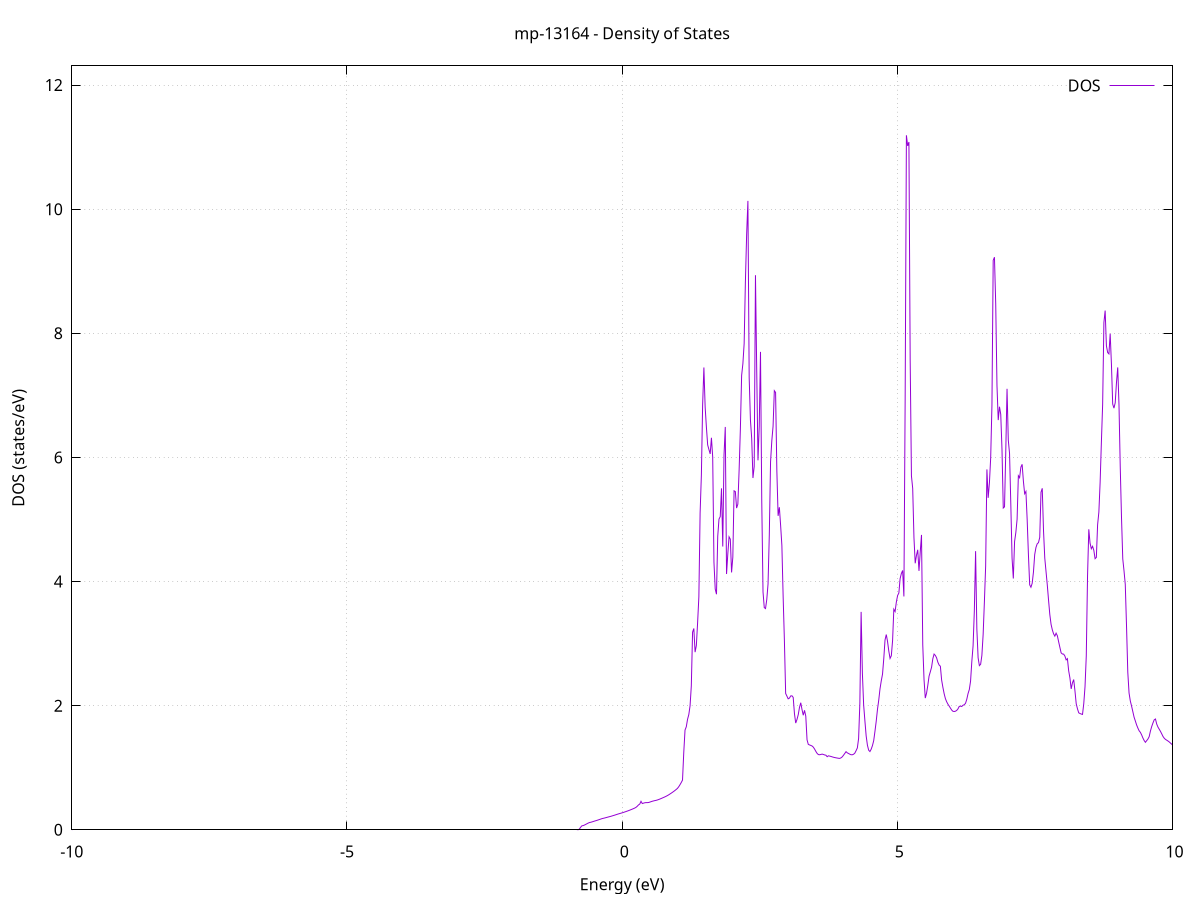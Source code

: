 set title 'mp-13164 - Density of States'
set xlabel 'Energy (eV)'
set ylabel 'DOS (states/eV)'
set grid
set xrange [-10:10]
set yrange [0:12.309]
set xzeroaxis lt -1
set terminal png size 800,600
set output 'mp-13164_dos_gnuplot.png'
plot '-' using 1:2 with lines title 'DOS'
-29.438000 0.000000
-29.415100 0.000000
-29.392300 0.000000
-29.369400 0.000000
-29.346500 0.000000
-29.323700 0.000000
-29.300800 0.000000
-29.278000 0.000000
-29.255100 0.000000
-29.232300 0.000000
-29.209400 0.000000
-29.186600 0.000000
-29.163700 0.000000
-29.140900 0.000000
-29.118000 0.000000
-29.095100 0.000000
-29.072300 0.000000
-29.049400 0.000000
-29.026600 0.000000
-29.003700 0.000000
-28.980900 0.000000
-28.958000 0.000000
-28.935200 0.000000
-28.912300 0.000000
-28.889400 0.000000
-28.866600 0.000000
-28.843700 0.000000
-28.820900 0.000000
-28.798000 0.000000
-28.775200 0.000000
-28.752300 0.000000
-28.729500 0.000000
-28.706600 0.000000
-28.683700 0.000000
-28.660900 0.000000
-28.638000 0.000000
-28.615200 0.000000
-28.592300 0.000000
-28.569500 0.000000
-28.546600 0.000000
-28.523800 0.000000
-28.500900 0.000000
-28.478000 0.000000
-28.455200 0.000000
-28.432300 0.000000
-28.409500 0.000000
-28.386600 0.000000
-28.363800 0.000000
-28.340900 0.000000
-28.318100 0.000000
-28.295200 0.000000
-28.272300 0.000000
-28.249500 0.000000
-28.226600 0.000000
-28.203800 0.000000
-28.180900 0.000000
-28.158100 0.000000
-28.135200 0.000000
-28.112400 0.000000
-28.089500 0.000000
-28.066600 0.000000
-28.043800 0.000000
-28.020900 0.000000
-27.998100 0.000000
-27.975200 0.000000
-27.952400 0.000000
-27.929500 0.000000
-27.906700 0.000000
-27.883800 0.000000
-27.860900 0.000000
-27.838100 0.000000
-27.815200 0.000000
-27.792400 0.000000
-27.769500 0.000000
-27.746700 0.000000
-27.723800 0.000000
-27.701000 0.000000
-27.678100 0.000000
-27.655200 0.000000
-27.632400 0.000000
-27.609500 0.000000
-27.586700 0.000000
-27.563800 0.000000
-27.541000 0.000000
-27.518100 0.000000
-27.495300 0.000000
-27.472400 0.000000
-27.449600 0.000000
-27.426700 0.000000
-27.403800 0.000000
-27.381000 0.000000
-27.358100 4.088600
-27.335300 46.273300
-27.312400 57.998500
-27.289600 26.003000
-27.266700 15.085900
-27.243900 6.874800
-27.221000 5.457600
-27.198100 6.112900
-27.175300 11.024800
-27.152400 17.614900
-27.129600 20.318000
-27.106700 17.181000
-27.083900 27.779500
-27.061000 16.282600
-27.038200 14.499600
-27.015300 14.375600
-26.992400 19.244100
-26.969600 45.046800
-26.946700 64.530800
-26.923900 52.424300
-26.901000 18.982600
-26.878200 0.000000
-26.855300 0.000000
-26.832500 0.000000
-26.809600 0.000000
-26.786700 0.000000
-26.763900 0.000000
-26.741000 0.000000
-26.718200 0.000000
-26.695300 0.000000
-26.672500 0.000000
-26.649600 0.000000
-26.626800 0.000000
-26.603900 0.000000
-26.581000 0.000000
-26.558200 0.000000
-26.535300 0.000000
-26.512500 0.000000
-26.489600 0.000000
-26.466800 0.000000
-26.443900 0.000000
-26.421100 0.000000
-26.398200 0.000000
-26.375300 0.000000
-26.352500 0.000000
-26.329600 0.000000
-26.306800 0.000000
-26.283900 0.000000
-26.261100 0.000000
-26.238200 0.000000
-26.215400 0.000000
-26.192500 0.000000
-26.169600 0.000000
-26.146800 0.000000
-26.123900 0.000000
-26.101100 0.000000
-26.078200 0.000000
-26.055400 0.000000
-26.032500 0.000000
-26.009700 0.000000
-25.986800 0.000000
-25.963900 0.000000
-25.941100 0.000000
-25.918200 0.000000
-25.895400 0.000000
-25.872500 0.000000
-25.849700 0.000000
-25.826800 0.000000
-25.804000 0.000000
-25.781100 0.000000
-25.758200 0.000000
-25.735400 0.000000
-25.712500 0.000000
-25.689700 0.000000
-25.666800 0.000000
-25.644000 0.000000
-25.621100 0.000000
-25.598300 0.000000
-25.575400 0.000000
-25.552600 0.000000
-25.529700 0.000000
-25.506800 0.000000
-25.484000 0.000000
-25.461100 0.000000
-25.438300 0.000000
-25.415400 0.000000
-25.392600 0.000000
-25.369700 0.000000
-25.346900 0.000000
-25.324000 0.000000
-25.301100 0.000000
-25.278300 0.000000
-25.255400 0.000000
-25.232600 0.000000
-25.209700 0.000000
-25.186900 0.000000
-25.164000 0.000000
-25.141200 0.000000
-25.118300 0.000000
-25.095400 0.000000
-25.072600 0.000000
-25.049700 0.000000
-25.026900 0.000000
-25.004000 0.000000
-24.981200 0.000000
-24.958300 0.000000
-24.935500 0.000000
-24.912600 0.000000
-24.889700 0.000000
-24.866900 0.000000
-24.844000 0.000000
-24.821200 0.000000
-24.798300 0.000000
-24.775500 0.000000
-24.752600 0.000000
-24.729800 0.000000
-24.706900 0.000000
-24.684000 0.000000
-24.661200 0.000000
-24.638300 0.000000
-24.615500 0.000000
-24.592600 0.000000
-24.569800 0.000000
-24.546900 0.000000
-24.524100 0.000000
-24.501200 0.000000
-24.478300 0.000000
-24.455500 0.000000
-24.432600 0.000000
-24.409800 0.000000
-24.386900 0.000000
-24.364100 0.000000
-24.341200 0.000000
-24.318400 0.000000
-24.295500 0.000000
-24.272600 0.000000
-24.249800 0.000000
-24.226900 0.000000
-24.204100 0.000000
-24.181200 0.000000
-24.158400 0.000000
-24.135500 0.000000
-24.112700 0.000000
-24.089800 0.000000
-24.066900 0.000000
-24.044100 0.000000
-24.021200 0.000000
-23.998400 0.000000
-23.975500 0.000000
-23.952700 0.000000
-23.929800 0.000000
-23.907000 0.000000
-23.884100 0.000000
-23.861300 0.000000
-23.838400 0.000000
-23.815500 0.000000
-23.792700 0.000000
-23.769800 0.000000
-23.747000 0.000000
-23.724100 0.000000
-23.701300 0.000000
-23.678400 0.000000
-23.655600 0.000000
-23.632700 0.000000
-23.609800 0.000000
-23.587000 0.000000
-23.564100 0.000000
-23.541300 0.000000
-23.518400 0.000000
-23.495600 0.000000
-23.472700 0.000000
-23.449900 0.000000
-23.427000 0.000000
-23.404100 0.000000
-23.381300 0.000000
-23.358400 0.000000
-23.335600 0.000000
-23.312700 0.000000
-23.289900 0.000000
-23.267000 0.000000
-23.244200 0.000000
-23.221300 0.000000
-23.198400 0.000000
-23.175600 0.000000
-23.152700 0.000000
-23.129900 0.000000
-23.107000 0.000000
-23.084200 0.000000
-23.061300 0.000000
-23.038500 0.000000
-23.015600 0.000000
-22.992700 0.000000
-22.969900 0.000000
-22.947000 0.000000
-22.924200 0.000000
-22.901300 0.000000
-22.878500 0.000000
-22.855600 0.000000
-22.832800 0.000000
-22.809900 0.000000
-22.787000 0.000000
-22.764200 0.000000
-22.741300 0.000000
-22.718500 0.000000
-22.695600 0.000000
-22.672800 0.000000
-22.649900 0.000000
-22.627100 0.000000
-22.604200 0.000000
-22.581300 0.000000
-22.558500 0.000000
-22.535600 0.000000
-22.512800 0.000000
-22.489900 0.000000
-22.467100 0.000000
-22.444200 0.000000
-22.421400 0.000000
-22.398500 0.000000
-22.375600 0.000000
-22.352800 0.000000
-22.329900 0.000000
-22.307100 0.000000
-22.284200 0.000000
-22.261400 0.000000
-22.238500 0.000000
-22.215700 0.000000
-22.192800 0.000000
-22.170000 0.000000
-22.147100 0.000000
-22.124200 0.000000
-22.101400 0.000000
-22.078500 0.000000
-22.055700 0.000000
-22.032800 0.000000
-22.010000 0.000000
-21.987100 0.000000
-21.964300 0.000000
-21.941400 0.000000
-21.918500 0.000000
-21.895700 0.000000
-21.872800 0.000000
-21.850000 0.000000
-21.827100 0.000000
-21.804300 0.000000
-21.781400 0.000000
-21.758600 0.000000
-21.735700 0.000000
-21.712800 0.000000
-21.690000 0.000000
-21.667100 0.000000
-21.644300 0.000000
-21.621400 0.000000
-21.598600 0.000000
-21.575700 0.000000
-21.552900 0.000000
-21.530000 0.000000
-21.507100 0.000000
-21.484300 0.000000
-21.461400 0.000000
-21.438600 0.000000
-21.415700 0.000000
-21.392900 0.000000
-21.370000 0.000000
-21.347200 0.000000
-21.324300 0.000000
-21.301400 0.000000
-21.278600 0.000000
-21.255700 0.000000
-21.232900 0.000000
-21.210000 0.000000
-21.187200 0.000000
-21.164300 0.000000
-21.141500 0.000000
-21.118600 0.000000
-21.095700 0.000000
-21.072900 0.000000
-21.050000 0.000000
-21.027200 0.000000
-21.004300 0.000000
-20.981500 0.000000
-20.958600 0.000000
-20.935800 0.000000
-20.912900 0.000000
-20.890000 0.000000
-20.867200 0.000000
-20.844300 0.000000
-20.821500 0.000000
-20.798600 0.000000
-20.775800 0.000000
-20.752900 0.000000
-20.730100 0.000000
-20.707200 0.000000
-20.684300 0.000000
-20.661500 0.000000
-20.638600 0.000000
-20.615800 0.000000
-20.592900 0.000000
-20.570100 0.000000
-20.547200 0.000000
-20.524400 0.000000
-20.501500 0.000000
-20.478700 0.000000
-20.455800 0.000000
-20.432900 0.000000
-20.410100 0.000000
-20.387200 0.000000
-20.364400 0.000000
-20.341500 0.000000
-20.318700 0.000000
-20.295800 0.000000
-20.273000 0.000000
-20.250100 0.000000
-20.227200 0.000000
-20.204400 0.000000
-20.181500 0.000000
-20.158700 0.000000
-20.135800 0.000000
-20.113000 0.000000
-20.090100 0.000000
-20.067300 0.000000
-20.044400 0.000000
-20.021500 0.000000
-19.998700 0.000000
-19.975800 0.000000
-19.953000 0.000000
-19.930100 0.000000
-19.907300 0.000000
-19.884400 0.000000
-19.861600 0.000000
-19.838700 0.000000
-19.815800 0.000000
-19.793000 0.000000
-19.770100 0.000000
-19.747300 0.000000
-19.724400 0.000000
-19.701600 0.000000
-19.678700 0.000000
-19.655900 0.000000
-19.633000 0.000000
-19.610100 0.000000
-19.587300 0.000000
-19.564400 0.000000
-19.541600 0.000000
-19.518700 0.000000
-19.495900 0.000000
-19.473000 0.000000
-19.450200 0.000000
-19.427300 0.000000
-19.404400 0.000000
-19.381600 0.000000
-19.358700 0.000000
-19.335900 0.000000
-19.313000 0.000000
-19.290200 0.000000
-19.267300 0.000000
-19.244500 0.000000
-19.221600 0.000000
-19.198700 0.000000
-19.175900 0.000000
-19.153000 0.000000
-19.130200 0.000000
-19.107300 0.000000
-19.084500 0.000000
-19.061600 0.000000
-19.038800 0.000000
-19.015900 0.000000
-18.993000 0.000000
-18.970200 0.000000
-18.947300 0.000000
-18.924500 0.000000
-18.901600 0.000000
-18.878800 0.000000
-18.855900 0.000000
-18.833100 0.000000
-18.810200 0.000000
-18.787300 0.000000
-18.764500 0.000000
-18.741600 0.000000
-18.718800 0.000000
-18.695900 0.000000
-18.673100 0.000000
-18.650200 0.000000
-18.627400 0.000000
-18.604500 0.000000
-18.581700 0.000000
-18.558800 0.000000
-18.535900 0.000000
-18.513100 0.000000
-18.490200 0.000000
-18.467400 0.000000
-18.444500 0.000000
-18.421700 0.000000
-18.398800 0.000000
-18.376000 0.000000
-18.353100 0.000000
-18.330200 0.000000
-18.307400 0.000000
-18.284500 0.000000
-18.261700 0.000000
-18.238800 0.000000
-18.216000 0.000000
-18.193100 0.000000
-18.170300 0.000000
-18.147400 0.000000
-18.124500 0.000000
-18.101700 0.000000
-18.078800 0.000000
-18.056000 0.000000
-18.033100 0.000000
-18.010300 0.000000
-17.987400 0.000000
-17.964600 0.000000
-17.941700 0.000000
-17.918800 0.000000
-17.896000 0.000000
-17.873100 0.000000
-17.850300 0.000000
-17.827400 0.000000
-17.804600 0.000000
-17.781700 0.000000
-17.758900 0.000000
-17.736000 0.000000
-17.713100 0.000000
-17.690300 0.000000
-17.667400 0.000000
-17.644600 0.000000
-17.621700 0.000000
-17.598900 0.000000
-17.576000 0.000000
-17.553200 0.000000
-17.530300 0.000000
-17.507400 0.000000
-17.484600 0.000000
-17.461700 0.000000
-17.438900 0.000000
-17.416000 0.000000
-17.393200 0.000000
-17.370300 0.000000
-17.347500 0.000000
-17.324600 0.000000
-17.301700 0.000000
-17.278900 0.000000
-17.256000 0.000000
-17.233200 0.000000
-17.210300 0.000000
-17.187500 0.000000
-17.164600 0.000000
-17.141800 0.000000
-17.118900 0.000000
-17.096000 0.000000
-17.073200 0.000000
-17.050300 0.000000
-17.027500 0.000000
-17.004600 0.000000
-16.981800 0.000000
-16.958900 0.000000
-16.936100 0.000000
-16.913200 0.000000
-16.890400 0.000000
-16.867500 0.000000
-16.844600 0.000000
-16.821800 0.000000
-16.798900 0.000000
-16.776100 0.000000
-16.753200 0.000000
-16.730400 0.000000
-16.707500 0.000000
-16.684700 0.000000
-16.661800 0.000000
-16.638900 0.000000
-16.616100 0.000000
-16.593200 0.000000
-16.570400 0.000000
-16.547500 0.000000
-16.524700 0.000000
-16.501800 0.000000
-16.479000 0.000000
-16.456100 0.000000
-16.433200 0.000000
-16.410400 0.000000
-16.387500 0.000000
-16.364700 0.000000
-16.341800 0.000000
-16.319000 0.000000
-16.296100 0.000000
-16.273300 0.000000
-16.250400 0.000000
-16.227500 0.000000
-16.204700 0.000000
-16.181800 0.000000
-16.159000 0.000000
-16.136100 0.000000
-16.113300 0.000000
-16.090400 0.000000
-16.067600 0.000000
-16.044700 0.000000
-16.021800 0.000000
-15.999000 0.000000
-15.976100 0.000000
-15.953300 0.000000
-15.930400 0.000000
-15.907600 0.000000
-15.884700 0.000000
-15.861900 0.000000
-15.839000 0.000000
-15.816100 0.000000
-15.793300 0.000000
-15.770400 0.000000
-15.747600 0.000000
-15.724700 0.000000
-15.701900 0.000000
-15.679000 0.000000
-15.656200 0.000000
-15.633300 0.000000
-15.610400 0.000000
-15.587600 0.000000
-15.564700 0.000000
-15.541900 0.000000
-15.519000 0.000000
-15.496200 0.000000
-15.473300 0.000000
-15.450500 0.000000
-15.427600 0.000000
-15.404700 0.000000
-15.381900 0.000000
-15.359000 0.000000
-15.336200 0.000000
-15.313300 0.000000
-15.290500 0.000000
-15.267600 0.000000
-15.244800 0.000000
-15.221900 0.000000
-15.199100 0.000000
-15.176200 0.000000
-15.153300 0.000000
-15.130500 0.000000
-15.107600 0.000000
-15.084800 0.000000
-15.061900 0.000000
-15.039100 0.000000
-15.016200 0.000000
-14.993400 0.000000
-14.970500 0.000000
-14.947600 0.000000
-14.924800 0.000000
-14.901900 0.000000
-14.879100 0.000000
-14.856200 0.000000
-14.833400 0.000000
-14.810500 0.000000
-14.787700 0.000000
-14.764800 0.000000
-14.741900 0.000000
-14.719100 0.000000
-14.696200 0.000000
-14.673400 0.000000
-14.650500 0.000000
-14.627700 0.000000
-14.604800 0.000000
-14.582000 0.000000
-14.559100 0.000000
-14.536200 0.000000
-14.513400 0.000000
-14.490500 0.000000
-14.467700 0.000000
-14.444800 0.000000
-14.422000 0.000000
-14.399100 0.000000
-14.376300 0.000000
-14.353400 0.000000
-14.330500 0.000000
-14.307700 0.000000
-14.284800 0.000000
-14.262000 0.000000
-14.239100 0.000000
-14.216300 0.000000
-14.193400 0.000000
-14.170600 0.000000
-14.147700 0.000000
-14.124800 0.000000
-14.102000 0.000000
-14.079100 0.000000
-14.056300 0.000000
-14.033400 0.000000
-14.010600 0.000000
-13.987700 0.000000
-13.964900 0.000000
-13.942000 0.000000
-13.919100 0.000000
-13.896300 0.000000
-13.873400 0.000000
-13.850600 0.000000
-13.827700 0.000000
-13.804900 0.000000
-13.782000 0.000000
-13.759200 0.000000
-13.736300 0.000000
-13.713400 0.000000
-13.690600 0.000000
-13.667700 0.000000
-13.644900 0.000000
-13.622000 0.000000
-13.599200 0.000000
-13.576300 0.000000
-13.553500 0.000000
-13.530600 0.000000
-13.507700 0.000000
-13.484900 0.000000
-13.462000 0.000000
-13.439200 0.000000
-13.416300 0.000000
-13.393500 0.000000
-13.370600 0.000000
-13.347800 0.000000
-13.324900 0.000000
-13.302100 0.000000
-13.279200 0.000000
-13.256300 0.000000
-13.233500 0.000000
-13.210600 0.000000
-13.187800 0.000000
-13.164900 0.000000
-13.142100 0.000000
-13.119200 0.000000
-13.096400 0.000000
-13.073500 0.000000
-13.050600 0.000000
-13.027800 0.000000
-13.004900 0.000000
-12.982100 0.000000
-12.959200 0.000000
-12.936400 0.000000
-12.913500 0.000000
-12.890700 0.000000
-12.867800 0.000000
-12.844900 0.000000
-12.822100 0.000000
-12.799200 0.000000
-12.776400 0.000000
-12.753500 0.000000
-12.730700 0.000000
-12.707800 0.000000
-12.685000 0.000000
-12.662100 0.000000
-12.639200 0.000000
-12.616400 0.000000
-12.593500 0.000000
-12.570700 0.000000
-12.547800 0.000000
-12.525000 0.000000
-12.502100 0.000000
-12.479300 0.000000
-12.456400 0.000000
-12.433500 0.000000
-12.410700 0.000000
-12.387800 0.000000
-12.365000 0.000000
-12.342100 0.000000
-12.319300 0.000000
-12.296400 0.000000
-12.273600 0.000000
-12.250700 0.000000
-12.227800 0.000000
-12.205000 0.000000
-12.182100 0.000000
-12.159300 0.000000
-12.136400 0.000000
-12.113600 0.000000
-12.090700 0.000000
-12.067900 0.000000
-12.045000 0.000000
-12.022100 0.000000
-11.999300 0.000000
-11.976400 0.000000
-11.953600 0.000000
-11.930700 0.000000
-11.907900 0.000000
-11.885000 0.000000
-11.862200 0.000000
-11.839300 0.000000
-11.816400 0.000000
-11.793600 0.000000
-11.770700 0.000000
-11.747900 0.000000
-11.725000 0.000000
-11.702200 0.000000
-11.679300 0.000000
-11.656500 0.000000
-11.633600 0.000000
-11.610800 0.000000
-11.587900 0.000000
-11.565000 0.000000
-11.542200 0.000000
-11.519300 0.000000
-11.496500 0.000000
-11.473600 0.000000
-11.450800 0.000000
-11.427900 0.000000
-11.405100 0.000000
-11.382200 0.000000
-11.359300 0.000000
-11.336500 0.000000
-11.313600 0.000000
-11.290800 0.000000
-11.267900 0.000000
-11.245100 0.000000
-11.222200 0.000000
-11.199400 0.000000
-11.176500 0.000000
-11.153600 0.000000
-11.130800 0.000000
-11.107900 0.000000
-11.085100 0.000000
-11.062200 0.000000
-11.039400 0.000000
-11.016500 0.000000
-10.993700 0.000000
-10.970800 0.000000
-10.947900 0.000000
-10.925100 0.000000
-10.902200 0.000000
-10.879400 0.000000
-10.856500 0.000000
-10.833700 0.000000
-10.810800 0.000000
-10.788000 0.000000
-10.765100 0.000000
-10.742200 0.000000
-10.719400 0.000000
-10.696500 0.000000
-10.673700 0.000000
-10.650800 0.000000
-10.628000 0.000000
-10.605100 0.000000
-10.582300 0.000000
-10.559400 0.000000
-10.536500 0.000000
-10.513700 0.000000
-10.490800 0.000000
-10.468000 0.000000
-10.445100 0.000000
-10.422300 0.000000
-10.399400 0.000000
-10.376600 0.000000
-10.353700 0.000000
-10.330800 0.000000
-10.308000 0.000000
-10.285100 0.000000
-10.262300 0.000000
-10.239400 0.000000
-10.216600 0.000000
-10.193700 0.000000
-10.170900 0.000000
-10.148000 0.000000
-10.125100 0.000000
-10.102300 0.000000
-10.079400 0.000000
-10.056600 0.000000
-10.033700 0.000000
-10.010900 0.000000
-9.988000 0.000000
-9.965200 0.000000
-9.942300 0.000000
-9.919500 0.000000
-9.896600 0.000000
-9.873700 0.000000
-9.850900 0.000000
-9.828000 0.000000
-9.805200 0.000000
-9.782300 0.000000
-9.759500 0.000000
-9.736600 0.000000
-9.713800 0.000000
-9.690900 0.000000
-9.668000 0.000000
-9.645200 0.000000
-9.622300 0.000000
-9.599500 0.000000
-9.576600 0.000000
-9.553800 0.000000
-9.530900 0.000000
-9.508100 0.000000
-9.485200 0.000000
-9.462300 0.000000
-9.439500 0.000000
-9.416600 0.000000
-9.393800 0.000000
-9.370900 0.000000
-9.348100 0.000000
-9.325200 0.000000
-9.302400 0.000000
-9.279500 0.000000
-9.256600 0.000000
-9.233800 0.000000
-9.210900 0.000000
-9.188100 0.000000
-9.165200 0.000000
-9.142400 0.000000
-9.119500 0.000000
-9.096700 0.000000
-9.073800 0.000000
-9.050900 0.000000
-9.028100 0.000000
-9.005200 0.000000
-8.982400 0.000000
-8.959500 0.000000
-8.936700 0.000000
-8.913800 0.000000
-8.891000 0.000000
-8.868100 0.000000
-8.845200 0.000000
-8.822400 0.000000
-8.799500 0.000000
-8.776700 0.000000
-8.753800 0.000000
-8.731000 0.000000
-8.708100 0.000000
-8.685300 0.000000
-8.662400 0.000000
-8.639500 0.000000
-8.616700 0.000000
-8.593800 0.000000
-8.571000 0.000000
-8.548100 0.000000
-8.525300 0.000000
-8.502400 0.000000
-8.479600 0.000000
-8.456700 0.000000
-8.433800 0.000000
-8.411000 0.000000
-8.388100 0.000000
-8.365300 0.000000
-8.342400 0.000000
-8.319600 0.000000
-8.296700 0.000000
-8.273900 0.000000
-8.251000 0.000000
-8.228200 0.000000
-8.205300 0.000000
-8.182400 0.000000
-8.159600 0.000000
-8.136700 0.000000
-8.113900 0.000000
-8.091000 0.000000
-8.068200 0.000000
-8.045300 0.000000
-8.022500 0.000000
-7.999600 0.000000
-7.976700 0.000000
-7.953900 0.000000
-7.931000 0.000000
-7.908200 0.000000
-7.885300 0.000000
-7.862500 0.000000
-7.839600 0.000000
-7.816800 0.000000
-7.793900 0.000000
-7.771000 0.000000
-7.748200 0.000000
-7.725300 0.000000
-7.702500 0.000000
-7.679600 0.000000
-7.656800 0.000000
-7.633900 0.000000
-7.611100 0.000000
-7.588200 0.000000
-7.565300 0.000000
-7.542500 0.000000
-7.519600 0.000000
-7.496800 0.000000
-7.473900 0.000000
-7.451100 0.000000
-7.428200 0.000000
-7.405400 0.000000
-7.382500 0.000000
-7.359600 0.000000
-7.336800 0.000000
-7.313900 0.000000
-7.291100 0.000000
-7.268200 0.000000
-7.245400 0.000000
-7.222500 0.000000
-7.199700 0.000000
-7.176800 0.000000
-7.153900 0.000000
-7.131100 0.000000
-7.108200 0.000000
-7.085400 0.000000
-7.062500 0.000000
-7.039700 0.000000
-7.016800 0.000000
-6.994000 0.000000
-6.971100 0.000000
-6.948200 0.000000
-6.925400 0.000000
-6.902500 0.000000
-6.879700 0.000000
-6.856800 0.000000
-6.834000 0.000000
-6.811100 0.000000
-6.788300 0.000000
-6.765400 0.000000
-6.742500 0.000000
-6.719700 0.000000
-6.696800 0.000000
-6.674000 0.000000
-6.651100 0.000000
-6.628300 0.000000
-6.605400 0.000000
-6.582600 0.000000
-6.559700 0.000000
-6.536800 0.000000
-6.514000 0.000000
-6.491100 0.000000
-6.468300 0.000000
-6.445400 0.000000
-6.422600 0.000000
-6.399700 0.000000
-6.376900 0.000000
-6.354000 0.000000
-6.331200 0.000000
-6.308300 0.000000
-6.285400 0.000000
-6.262600 0.000000
-6.239700 0.000000
-6.216900 0.000000
-6.194000 0.000000
-6.171200 0.000000
-6.148300 0.000000
-6.125500 0.000000
-6.102600 0.000000
-6.079700 0.000000
-6.056900 0.000000
-6.034000 0.000000
-6.011200 0.000000
-5.988300 0.000000
-5.965500 0.000000
-5.942600 0.000000
-5.919800 0.000000
-5.896900 0.000000
-5.874000 0.000000
-5.851200 0.000000
-5.828300 0.000000
-5.805500 0.000000
-5.782600 0.000000
-5.759800 0.000000
-5.736900 0.000000
-5.714100 0.000000
-5.691200 0.000000
-5.668300 0.000000
-5.645500 0.000000
-5.622600 0.000000
-5.599800 0.000000
-5.576900 0.000000
-5.554100 0.000000
-5.531200 0.000000
-5.508400 0.000000
-5.485500 0.000000
-5.462600 0.000000
-5.439800 0.000000
-5.416900 0.000000
-5.394100 0.000000
-5.371200 0.000000
-5.348400 0.000000
-5.325500 0.000000
-5.302700 0.000000
-5.279800 0.000000
-5.256900 0.000000
-5.234100 0.000000
-5.211200 0.000000
-5.188400 0.000000
-5.165500 0.000000
-5.142700 0.000000
-5.119800 0.000000
-5.097000 0.000000
-5.074100 0.000000
-5.051200 0.000000
-5.028400 0.000000
-5.005500 0.000000
-4.982700 0.000000
-4.959800 0.000000
-4.937000 0.000000
-4.914100 0.000000
-4.891300 0.000000
-4.868400 0.000000
-4.845500 0.000000
-4.822700 0.000000
-4.799800 0.000000
-4.777000 0.000000
-4.754100 0.000000
-4.731300 0.000000
-4.708400 0.000000
-4.685600 0.000000
-4.662700 0.000000
-4.639900 0.000000
-4.617000 0.000000
-4.594100 0.000000
-4.571300 0.000000
-4.548400 0.000000
-4.525600 0.000000
-4.502700 0.000000
-4.479900 0.000000
-4.457000 0.000000
-4.434200 0.000000
-4.411300 0.000000
-4.388400 0.000000
-4.365600 0.000000
-4.342700 0.000000
-4.319900 0.000000
-4.297000 0.000000
-4.274200 0.000000
-4.251300 0.000000
-4.228500 0.000000
-4.205600 0.000000
-4.182700 0.000000
-4.159900 0.000000
-4.137000 0.000000
-4.114200 0.000000
-4.091300 0.000000
-4.068500 0.000000
-4.045600 0.000000
-4.022800 0.000000
-3.999900 0.000000
-3.977000 0.000000
-3.954200 0.000000
-3.931300 0.000000
-3.908500 0.000000
-3.885600 0.000000
-3.862800 0.000000
-3.839900 0.000000
-3.817100 0.000000
-3.794200 0.000000
-3.771300 0.000000
-3.748500 0.000000
-3.725600 0.000000
-3.702800 0.000000
-3.679900 0.000000
-3.657100 0.000000
-3.634200 0.000000
-3.611400 0.000000
-3.588500 0.000000
-3.565600 0.000000
-3.542800 0.000000
-3.519900 0.000000
-3.497100 0.000000
-3.474200 0.000000
-3.451400 0.000000
-3.428500 0.000000
-3.405700 0.000000
-3.382800 0.000000
-3.359900 0.000000
-3.337100 0.000000
-3.314200 0.000000
-3.291400 0.000000
-3.268500 0.000000
-3.245700 0.000000
-3.222800 0.000000
-3.200000 0.000000
-3.177100 0.000000
-3.154200 0.000000
-3.131400 0.000000
-3.108500 0.000000
-3.085700 0.000000
-3.062800 0.000000
-3.040000 0.000000
-3.017100 0.000000
-2.994300 0.000000
-2.971400 0.000000
-2.948600 0.000000
-2.925700 0.000000
-2.902800 0.000000
-2.880000 0.000000
-2.857100 0.000000
-2.834300 0.000000
-2.811400 0.000000
-2.788600 0.000000
-2.765700 0.000000
-2.742900 0.000000
-2.720000 0.000000
-2.697100 0.000000
-2.674300 0.000000
-2.651400 0.000000
-2.628600 0.000000
-2.605700 0.000000
-2.582900 0.000000
-2.560000 0.000000
-2.537200 0.000000
-2.514300 0.000000
-2.491400 0.000000
-2.468600 0.000000
-2.445700 0.000000
-2.422900 0.000000
-2.400000 0.000000
-2.377200 0.000000
-2.354300 0.000000
-2.331500 0.000000
-2.308600 0.000000
-2.285700 0.000000
-2.262900 0.000000
-2.240000 0.000000
-2.217200 0.000000
-2.194300 0.000000
-2.171500 0.000000
-2.148600 0.000000
-2.125800 0.000000
-2.102900 0.000000
-2.080000 0.000000
-2.057200 0.000000
-2.034300 0.000000
-2.011500 0.000000
-1.988600 0.000000
-1.965800 0.000000
-1.942900 0.000000
-1.920100 0.000000
-1.897200 0.000000
-1.874300 0.000000
-1.851500 0.000000
-1.828600 0.000000
-1.805800 0.000000
-1.782900 0.000000
-1.760100 0.000000
-1.737200 0.000000
-1.714400 0.000000
-1.691500 0.000000
-1.668600 0.000000
-1.645800 0.000000
-1.622900 0.000000
-1.600100 0.000000
-1.577200 0.000000
-1.554400 0.000000
-1.531500 0.000000
-1.508700 0.000000
-1.485800 0.000000
-1.462900 0.000000
-1.440100 0.000000
-1.417200 0.000000
-1.394400 0.000000
-1.371500 0.000000
-1.348700 0.000000
-1.325800 0.000000
-1.303000 0.000000
-1.280100 0.000000
-1.257300 0.000000
-1.234400 0.000000
-1.211500 0.000000
-1.188700 0.000000
-1.165800 0.000000
-1.143000 0.000000
-1.120100 0.000000
-1.097300 0.000000
-1.074400 0.000000
-1.051600 0.000000
-1.028700 0.000000
-1.005800 0.000000
-0.983000 0.000000
-0.960100 0.000000
-0.937300 0.000000
-0.914400 0.000000
-0.891600 0.000000
-0.868700 0.000000
-0.845900 0.000000
-0.823000 0.000000
-0.800100 0.000200
-0.777300 0.011700
-0.754400 0.040500
-0.731600 0.063600
-0.708700 0.067400
-0.685900 0.075700
-0.663000 0.086300
-0.640200 0.097000
-0.617300 0.107700
-0.594400 0.116600
-0.571600 0.120600
-0.548700 0.126600
-0.525900 0.133000
-0.503000 0.139600
-0.480200 0.145700
-0.457300 0.152000
-0.434500 0.158700
-0.411600 0.165500
-0.388700 0.172700
-0.365900 0.179600
-0.343000 0.184600
-0.320200 0.189500
-0.297300 0.194900
-0.274500 0.200600
-0.251600 0.206000
-0.228800 0.211400
-0.205900 0.216700
-0.183000 0.222900
-0.160200 0.229100
-0.137300 0.235400
-0.114500 0.242000
-0.091600 0.248700
-0.068800 0.255300
-0.045900 0.261200
-0.023100 0.266900
-0.000200 0.273100
0.022700 0.279500
0.045500 0.286300
0.068400 0.293300
0.091200 0.300500
0.114100 0.308000
0.136900 0.315700
0.159800 0.323800
0.182600 0.332100
0.205500 0.340800
0.228400 0.349800
0.251200 0.361200
0.274100 0.378500
0.296900 0.400200
0.319800 0.413800
0.342600 0.458800
0.365500 0.423200
0.388300 0.429200
0.411200 0.435100
0.434100 0.438000
0.456900 0.437500
0.479800 0.439500
0.502600 0.445900
0.525500 0.453100
0.548300 0.459700
0.571200 0.465100
0.594000 0.470100
0.616900 0.474100
0.639700 0.480100
0.662600 0.487200
0.685500 0.495000
0.708300 0.503700
0.731200 0.512500
0.754000 0.521400
0.776900 0.530400
0.799700 0.540200
0.822600 0.551100
0.845400 0.562800
0.868300 0.576200
0.891200 0.589600
0.914000 0.603600
0.936900 0.618000
0.959700 0.633400
0.982600 0.649800
1.005400 0.667300
1.028300 0.693800
1.051100 0.726000
1.074000 0.761500
1.096900 0.800500
1.119700 1.247200
1.142600 1.606600
1.165400 1.659300
1.188300 1.779700
1.211100 1.855700
1.234000 1.996500
1.256800 2.317000
1.279700 3.184600
1.302600 3.243600
1.325400 2.862400
1.348300 2.966800
1.371100 3.335400
1.394000 3.752100
1.416800 5.106200
1.439700 5.714100
1.462500 6.847300
1.485400 7.449100
1.508300 6.811400
1.531100 6.485200
1.554000 6.201400
1.576800 6.127200
1.599700 6.056400
1.622500 6.316600
1.645400 6.005700
1.668200 4.311900
1.691100 3.879300
1.714000 3.795300
1.736800 4.729100
1.759700 5.005900
1.782500 5.046300
1.805400 5.501100
1.828200 4.563900
1.851100 6.040800
1.873900 6.490700
1.896800 4.121200
1.919700 4.443600
1.942500 4.720700
1.965400 4.682900
1.988200 4.146800
2.011100 4.392700
2.033900 5.462200
2.056800 5.449500
2.079600 5.183700
2.102500 5.247500
2.125400 5.794300
2.148200 6.456300
2.171100 7.321100
2.193900 7.510300
2.216800 7.833100
2.239600 8.829100
2.262500 9.602900
2.285300 10.133700
2.308200 7.286300
2.331000 6.602100
2.353900 6.306500
2.376800 5.668300
2.399600 5.854500
2.422500 8.935600
2.445300 7.398800
2.468200 5.952800
2.491000 6.502000
2.513900 7.701100
2.536700 5.299900
2.559600 3.832800
2.582500 3.579400
2.605300 3.564500
2.628200 3.712300
2.651000 3.961200
2.673900 4.750800
2.696700 5.929500
2.719600 6.269700
2.742400 6.502200
2.765300 7.075300
2.788200 7.046500
2.811000 5.787600
2.833900 5.058400
2.856700 5.196800
2.879600 4.903400
2.902400 4.580300
2.925300 3.760400
2.948100 3.052500
2.971000 2.196500
2.993900 2.153700
3.016700 2.109900
3.039600 2.121600
3.062400 2.156400
3.085300 2.158700
3.108100 2.133000
3.131000 1.869200
3.153800 1.719400
3.176700 1.777400
3.199600 1.854100
3.222400 1.972100
3.245300 2.047000
3.268100 1.937500
3.291000 1.845400
3.313800 1.925000
3.336700 1.830200
3.359500 1.449800
3.382400 1.376200
3.405300 1.366700
3.428100 1.359200
3.451000 1.350000
3.473800 1.331600
3.496700 1.300200
3.519500 1.263000
3.542400 1.230900
3.565200 1.211900
3.588100 1.208900
3.611000 1.213700
3.633800 1.219400
3.656700 1.213400
3.679500 1.205800
3.702400 1.201600
3.725200 1.177600
3.748100 1.192000
3.770900 1.186900
3.793800 1.181400
3.816700 1.174800
3.839500 1.168800
3.862400 1.163800
3.885200 1.159600
3.908100 1.155800
3.930900 1.152100
3.953800 1.150200
3.976600 1.159200
3.999500 1.175200
4.022300 1.201500
4.045200 1.229600
4.068100 1.258600
4.090900 1.239700
4.113800 1.229300
4.136600 1.217700
4.159500 1.209300
4.182300 1.208700
4.205200 1.217200
4.228000 1.235100
4.250900 1.275000
4.273800 1.319100
4.296600 1.471600
4.319500 2.042700
4.342300 3.510900
4.365200 2.524200
4.388000 2.012600
4.410900 1.756500
4.433700 1.513500
4.456600 1.363200
4.479500 1.282100
4.502300 1.260600
4.525200 1.298700
4.548000 1.356300
4.570900 1.436200
4.593700 1.586900
4.616600 1.749200
4.639400 1.940300
4.662300 2.088500
4.685200 2.270100
4.708000 2.398500
4.730900 2.506700
4.753700 2.755700
4.776600 3.058200
4.799400 3.145900
4.822300 3.034100
4.845100 2.879400
4.868000 2.760900
4.890900 2.803500
4.913700 3.045600
4.936600 3.553700
4.959400 3.516700
4.982300 3.669200
5.005100 3.774600
5.028000 3.815000
5.050800 4.047200
5.073700 4.129700
5.096600 4.178500
5.119400 3.759700
5.142300 6.923300
5.165100 11.190300
5.188000 11.019900
5.210800 11.081700
5.233700 7.567300
5.256500 5.703000
5.279400 5.500900
5.302300 4.708100
5.325100 4.294100
5.348000 4.422900
5.370800 4.511300
5.393700 4.171600
5.416500 4.476900
5.439400 4.751200
5.462200 2.982300
5.485100 2.424000
5.508000 2.122100
5.530800 2.198700
5.553700 2.325100
5.576500 2.474600
5.599400 2.545000
5.622200 2.618100
5.645100 2.755700
5.667900 2.831100
5.690800 2.809600
5.713700 2.770500
5.736500 2.700000
5.759400 2.655000
5.782200 2.635600
5.805100 2.412400
5.827900 2.296300
5.850800 2.192900
5.873600 2.113500
5.896500 2.062500
5.919300 2.024000
5.942200 1.993100
5.965100 1.960700
5.987900 1.928700
6.010800 1.909100
6.033600 1.905900
6.056500 1.910400
6.079300 1.923800
6.102200 1.948300
6.125000 1.987700
6.147900 1.992500
6.170800 1.986500
6.193600 2.006800
6.216500 2.015100
6.239300 2.038000
6.262200 2.102800
6.285000 2.194400
6.307900 2.259000
6.330700 2.394500
6.353600 2.710500
6.376500 2.962700
6.399300 3.521600
6.422200 4.490000
6.445000 3.238400
6.467900 2.772300
6.490700 2.645300
6.513600 2.665800
6.536400 2.810100
6.559300 3.145700
6.582200 3.674000
6.605000 4.250000
6.627900 5.806600
6.650700 5.349000
6.673600 5.592700
6.696400 5.993800
6.719300 6.840600
6.742100 9.175500
6.765000 9.226300
6.787900 8.475200
6.810700 7.160600
6.833600 6.601500
6.856400 6.816500
6.879300 6.693800
6.902100 6.122300
6.925000 5.184700
6.947800 5.203400
6.970700 6.099300
6.993600 7.105600
7.016400 6.279500
7.039300 6.062100
7.062100 5.247000
7.085000 4.375700
7.107800 4.048300
7.130700 4.645200
7.153500 4.789400
7.176400 5.002900
7.199300 5.704700
7.222100 5.672800
7.245000 5.843100
7.267800 5.888900
7.290700 5.617800
7.313500 5.415600
7.336400 5.451600
7.359200 5.001300
7.382100 4.433200
7.405000 3.947600
7.427800 3.908000
7.450700 3.972700
7.473500 4.152700
7.496400 4.435200
7.519200 4.549800
7.542100 4.608600
7.564900 4.626800
7.587800 4.711900
7.610600 5.438700
7.633500 5.502100
7.656400 4.819000
7.679200 4.377300
7.702100 4.160900
7.724900 3.945100
7.747800 3.700000
7.770600 3.469900
7.793500 3.310800
7.816300 3.221500
7.839200 3.157500
7.862100 3.120200
7.884900 3.167800
7.907800 3.126500
7.930600 3.031800
7.953500 2.940100
7.976300 2.851300
7.999200 2.832300
8.022000 2.830500
8.044900 2.799400
8.067800 2.737600
8.090600 2.757100
8.113500 2.561800
8.136300 2.445200
8.159200 2.270100
8.182000 2.367100
8.204900 2.420600
8.227700 2.238800
8.250600 2.030200
8.273500 1.948600
8.296300 1.884500
8.319200 1.873500
8.342000 1.865000
8.364900 1.858700
8.387700 2.032400
8.410600 2.306800
8.433400 2.800900
8.456300 4.085700
8.479200 4.841500
8.502000 4.619100
8.524900 4.528300
8.547700 4.567600
8.570600 4.503000
8.593400 4.368300
8.616300 4.388700
8.639100 4.914900
8.662000 5.117800
8.684900 5.596100
8.707700 6.240700
8.730600 6.852500
8.753400 8.171700
8.776300 8.366100
8.799100 7.799000
8.822000 7.689800
8.844800 7.667700
8.867700 7.993500
8.890600 7.497300
8.913400 6.859900
8.936300 6.793700
8.959100 6.880100
8.982000 7.204100
9.004800 7.450300
9.027700 6.850200
9.050500 5.849500
9.073400 5.032100
9.096300 4.365200
9.119100 4.172100
9.142000 3.953000
9.164800 3.276500
9.187700 2.538600
9.210500 2.204300
9.233400 2.075800
9.256200 1.994300
9.279100 1.904500
9.301900 1.814900
9.324800 1.753100
9.347700 1.689800
9.370500 1.639900
9.393400 1.595600
9.416200 1.570200
9.439100 1.529100
9.461900 1.480100
9.484800 1.438600
9.507600 1.409400
9.530500 1.435600
9.553400 1.461800
9.576200 1.500500
9.599100 1.591300
9.621900 1.662600
9.644800 1.720800
9.667600 1.771200
9.690500 1.784900
9.713300 1.703200
9.736200 1.654600
9.759100 1.620000
9.781900 1.585200
9.804800 1.545200
9.827600 1.503900
9.850500 1.475000
9.873300 1.455700
9.896200 1.443000
9.919000 1.429700
9.941900 1.414400
9.964800 1.395900
9.987600 1.377900
10.010500 1.356300
10.033300 1.327500
10.056200 1.303300
10.079000 1.248400
10.101900 1.223000
10.124700 1.185800
10.147600 1.145300
10.170500 1.110900
10.193300 1.093900
10.216200 1.081800
10.239000 1.078200
10.261900 1.078900
10.284700 1.081300
10.307600 1.094100
10.330400 1.112800
10.353300 1.132000
10.376200 1.144000
10.399000 1.154800
10.421900 1.166100
10.444700 1.178000
10.467600 1.190300
10.490400 1.194800
10.513300 1.192200
10.536100 1.180200
10.559000 1.166100
10.581900 1.146200
10.604700 1.132400
10.627600 1.117600
10.650400 1.102900
10.673300 1.088000
10.696100 1.078300
10.719000 1.072500
10.741800 1.068000
10.764700 1.063900
10.787600 1.059600
10.810400 1.065200
10.833300 1.076200
10.856100 1.069100
10.879000 1.060200
10.901800 1.050400
10.924700 1.039700
10.947500 1.030500
10.970400 1.020400
10.993200 1.011200
11.016100 1.003200
11.039000 0.994600
11.061800 0.987200
11.084700 0.980700
11.107500 0.974600
11.130400 0.968000
11.153200 0.960700
11.176100 0.953100
11.198900 0.945800
11.221800 0.938600
11.244700 0.931500
11.267500 0.924200
11.290400 0.916800
11.313200 0.909200
11.336100 0.902000
11.358900 0.894900
11.381800 0.888000
11.404600 0.881300
11.427500 0.874600
11.450400 0.867900
11.473200 0.860900
11.496100 0.853400
11.518900 0.845900
11.541800 0.838800
11.564600 0.832100
11.587500 0.825900
11.610300 0.820000
11.633200 0.813400
11.656100 0.806900
11.678900 0.800500
11.701800 0.794300
11.724600 0.788100
11.747500 0.781800
11.770300 0.775400
11.793200 0.769200
11.816000 0.763300
11.838900 0.757400
11.861800 0.751400
11.884600 0.745100
11.907500 0.738600
11.930300 0.732000
11.953200 0.726000
11.976000 0.721200
11.998900 0.714200
12.021700 0.703600
12.044600 0.692000
12.067500 0.682600
12.090300 0.673400
12.113200 0.664300
12.136000 0.655800
12.158900 0.648200
12.181700 0.641100
12.204600 0.634700
12.227400 0.628100
12.250300 0.621200
12.273200 0.614700
12.296000 0.609000
12.318900 0.601900
12.341700 0.595600
12.364600 0.590700
12.387400 0.585100
12.410300 0.578000
12.433100 0.571000
12.456000 0.564000
12.478900 0.557000
12.501700 0.549800
12.524600 0.543800
12.547400 0.537800
12.570300 0.531700
12.593100 0.525500
12.616000 0.519600
12.638800 0.515800
12.661700 0.511600
12.684600 0.507700
12.707400 0.504700
12.730300 0.501600
12.753100 0.498400
12.776000 0.498000
12.798800 0.493200
12.821700 0.481700
12.844500 0.472600
12.867400 0.464100
12.890200 0.455800
12.913100 0.448100
12.936000 0.442000
12.958800 0.438400
12.981700 0.441100
13.004500 0.429700
13.027400 0.422400
13.050200 0.411000
13.073100 0.405700
13.095900 0.396400
13.118800 0.381900
13.141700 0.368700
13.164500 0.357600
13.187400 0.350000
13.210200 0.343500
13.233100 0.337100
13.255900 0.329500
13.278800 0.320700
13.301600 0.312000
13.324500 0.305300
13.347400 0.299200
13.370200 0.293500
13.393100 0.288700
13.415900 0.284300
13.438800 0.284300
13.461600 0.293500
13.484500 0.308700
13.507300 0.294700
13.530200 0.266900
13.553100 0.208300
13.575900 0.163800
13.598800 0.142200
13.621600 0.133800
13.644500 0.127100
13.667300 0.120400
13.690200 0.113800
13.713000 0.107300
13.735900 0.101700
13.758800 0.102600
13.781600 0.098100
13.804500 0.088300
13.827300 0.076400
13.850200 0.065400
13.873000 0.057400
13.895900 0.050200
13.918700 0.043100
13.941600 0.036600
13.964500 0.030500
13.987300 0.025000
14.010200 0.020000
14.033000 0.015600
14.055900 0.011700
14.078700 0.008400
14.101600 0.005600
14.124400 0.003300
14.147300 0.001500
14.170200 0.000200
14.193000 0.000000
14.215900 0.000000
14.238700 0.000000
14.261600 0.000000
14.284400 0.000000
14.307300 0.000000
14.330100 0.000000
14.353000 0.000000
14.375900 0.000000
14.398700 0.000000
14.421600 0.000000
14.444400 0.000000
14.467300 0.000000
14.490100 0.000000
14.513000 0.000000
14.535800 0.000000
14.558700 0.000000
14.581500 0.000000
14.604400 0.000000
14.627300 0.000000
14.650100 0.000000
14.673000 0.000000
14.695800 0.000000
14.718700 0.000000
14.741500 0.000000
14.764400 0.000000
14.787200 0.000000
14.810100 0.000000
14.833000 0.000000
14.855800 0.000000
14.878700 0.000000
14.901500 0.000000
14.924400 0.000000
14.947200 0.000000
14.970100 0.000000
14.992900 0.000000
15.015800 0.000000
15.038700 0.000000
15.061500 0.000000
15.084400 0.000000
15.107200 0.000000
15.130100 0.000000
15.152900 0.000000
15.175800 0.000000
15.198600 0.000000
15.221500 0.000000
15.244400 0.000000
15.267200 0.000000
15.290100 0.000000
15.312900 0.000000
15.335800 0.000000
15.358600 0.000000
15.381500 0.000000
15.404300 0.000000
15.427200 0.000000
15.450100 0.000000
15.472900 0.000000
15.495800 0.000000
15.518600 0.000000
15.541500 0.000000
15.564300 0.000000
15.587200 0.000000
15.610000 0.000000
15.632900 0.000000
15.655800 0.000000
15.678600 0.000000
15.701500 0.000000
15.724300 0.000000
15.747200 0.000000
15.770000 0.000000
15.792900 0.000000
15.815700 0.000000
15.838600 0.000000
15.861500 0.000000
15.884300 0.000000
15.907200 0.000000
15.930000 0.000000
15.952900 0.000000
15.975700 0.000000
15.998600 0.000000
16.021400 0.000000
16.044300 0.000000
16.067200 0.000000
16.090000 0.000000
16.112900 0.000000
16.135700 0.000000
16.158600 0.000000
16.181400 0.000000
16.204300 0.000000
16.227100 0.000000
16.250000 0.000000
16.272800 0.000000
e
